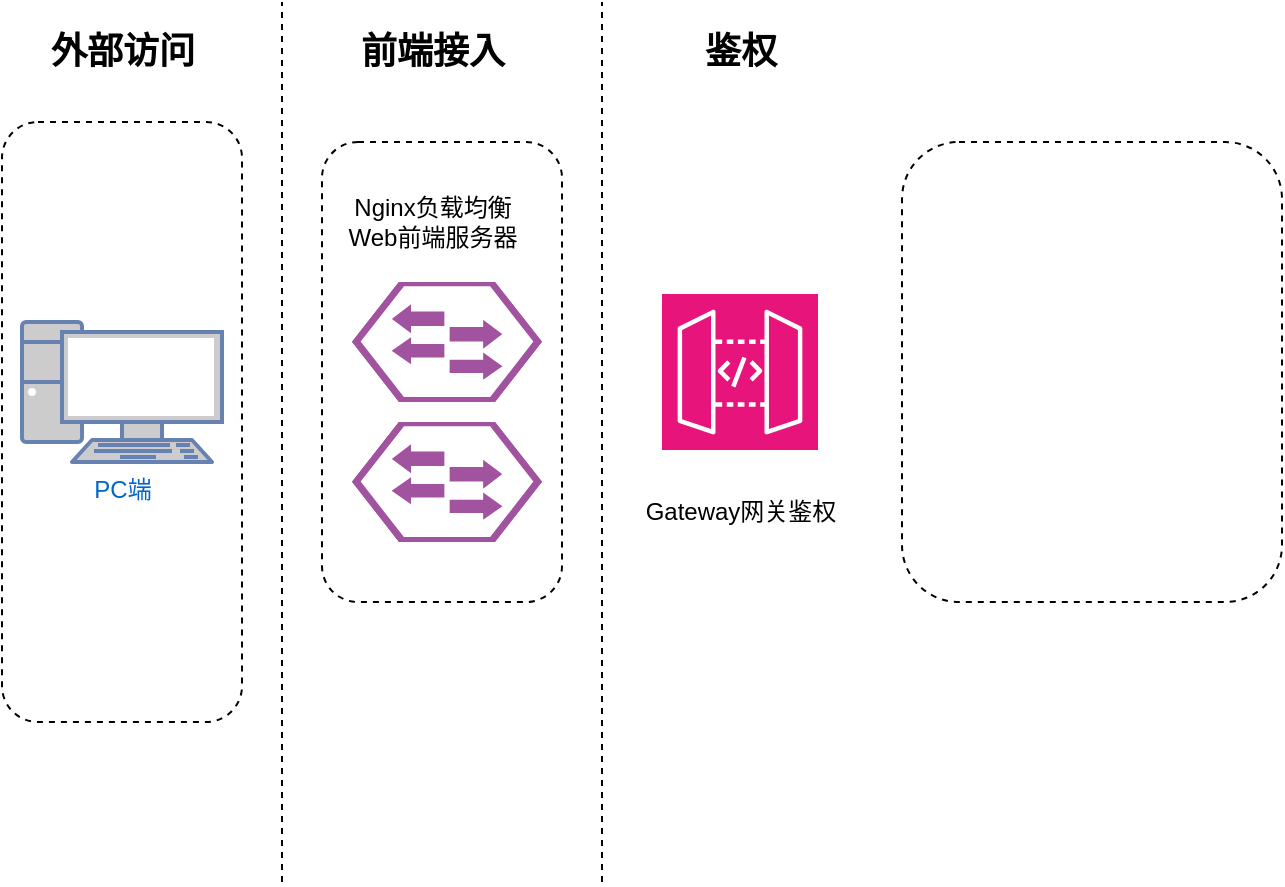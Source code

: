 <mxfile version="24.0.5" type="github">
  <diagram name="第 1 页" id="UEVJXnBHdPSzS9DN39Q3">
    <mxGraphModel dx="1060" dy="618" grid="1" gridSize="10" guides="1" tooltips="1" connect="1" arrows="1" fold="1" page="1" pageScale="1" pageWidth="827" pageHeight="1169" math="0" shadow="0">
      <root>
        <mxCell id="0" />
        <mxCell id="1" parent="0" />
        <mxCell id="Y1PHwbgM20A0MRqoEUd3-15" value="" style="rounded=1;whiteSpace=wrap;html=1;dashed=1;" vertex="1" parent="1">
          <mxGeometry x="190" y="160" width="120" height="230" as="geometry" />
        </mxCell>
        <mxCell id="Y1PHwbgM20A0MRqoEUd3-2" value="" style="rounded=1;whiteSpace=wrap;html=1;dashed=1;" vertex="1" parent="1">
          <mxGeometry x="30" y="150" width="120" height="300" as="geometry" />
        </mxCell>
        <mxCell id="Y1PHwbgM20A0MRqoEUd3-4" value="" style="endArrow=none;dashed=1;html=1;rounded=0;fontStyle=0;fontWeight=1;strokeColor=default;" edge="1" parent="1">
          <mxGeometry width="50" height="50" relative="1" as="geometry">
            <mxPoint x="170" y="530" as="sourcePoint" />
            <mxPoint x="170" y="90" as="targetPoint" />
          </mxGeometry>
        </mxCell>
        <mxCell id="Y1PHwbgM20A0MRqoEUd3-6" value="&lt;b&gt;&lt;font style=&quot;font-size: 18px;&quot;&gt;外部访问&lt;/font&gt;&lt;/b&gt;" style="text;html=1;align=center;verticalAlign=middle;resizable=0;points=[];autosize=1;strokeColor=none;fillColor=none;fontFamily=Helvetica;fontSize=12;fontColor=default;" vertex="1" parent="1">
          <mxGeometry x="40" y="95" width="100" height="40" as="geometry" />
        </mxCell>
        <mxCell id="Y1PHwbgM20A0MRqoEUd3-7" value="PC端" style="fontColor=#0066CC;verticalAlign=top;verticalLabelPosition=bottom;labelPosition=center;align=center;html=1;outlineConnect=0;fillColor=#CCCCCC;strokeColor=#6881B3;gradientColor=none;gradientDirection=north;strokeWidth=2;shape=mxgraph.networks.pc;rounded=0;fontFamily=Helvetica;fontSize=12;" vertex="1" parent="1">
          <mxGeometry x="40" y="250" width="100" height="70" as="geometry" />
        </mxCell>
        <mxCell id="Y1PHwbgM20A0MRqoEUd3-8" value="" style="endArrow=none;dashed=1;html=1;rounded=0;fontFamily=Helvetica;fontSize=12;fontColor=default;" edge="1" parent="1">
          <mxGeometry width="50" height="50" relative="1" as="geometry">
            <mxPoint x="330" y="530" as="sourcePoint" />
            <mxPoint x="330" y="90" as="targetPoint" />
          </mxGeometry>
        </mxCell>
        <mxCell id="Y1PHwbgM20A0MRqoEUd3-9" value="&lt;b&gt;&lt;font style=&quot;font-size: 18px;&quot;&gt;前端接入&lt;/font&gt;&lt;/b&gt;" style="text;html=1;align=center;verticalAlign=middle;resizable=0;points=[];autosize=1;strokeColor=none;fillColor=none;fontFamily=Helvetica;fontSize=12;fontColor=default;" vertex="1" parent="1">
          <mxGeometry x="195" y="95" width="100" height="40" as="geometry" />
        </mxCell>
        <mxCell id="Y1PHwbgM20A0MRqoEUd3-10" value="" style="rounded=1;whiteSpace=wrap;html=1;dashed=1;verticalLabelPosition=bottom;sketch=0;fillColor=#A153A0;strokeColor=#ffffff;verticalAlign=top;points=[[0,0.5,0],[0.125,0.25,0],[0.25,0,0],[0.5,0,0],[0.75,0,0],[0.875,0.25,0],[1,0.5,0],[0.875,0.75,0],[0.75,1,0],[0.5,1,0],[0.125,0.75,0]];pointerEvents=1;shape=mxgraph.cisco_safe.compositeIcon;bgIcon=mxgraph.cisco_safe.design.blank_device;resIcon=mxgraph.cisco_safe.design.access_switch_2;" vertex="1" parent="1">
          <mxGeometry x="205" y="230" width="95" height="60" as="geometry" />
        </mxCell>
        <mxCell id="Y1PHwbgM20A0MRqoEUd3-12" value="" style="rounded=1;whiteSpace=wrap;html=1;dashed=1;verticalLabelPosition=bottom;sketch=0;fillColor=#A153A0;strokeColor=#ffffff;verticalAlign=top;points=[[0,0.5,0],[0.125,0.25,0],[0.25,0,0],[0.5,0,0],[0.75,0,0],[0.875,0.25,0],[1,0.5,0],[0.875,0.75,0],[0.75,1,0],[0.5,1,0],[0.125,0.75,0]];pointerEvents=1;shape=mxgraph.cisco_safe.compositeIcon;bgIcon=mxgraph.cisco_safe.design.blank_device;resIcon=mxgraph.cisco_safe.design.access_switch_2;" vertex="1" parent="1">
          <mxGeometry x="205" y="300" width="95" height="60" as="geometry" />
        </mxCell>
        <mxCell id="Y1PHwbgM20A0MRqoEUd3-13" value="Nginx负载均衡&lt;br&gt;Web前端服务器" style="text;html=1;align=center;verticalAlign=middle;resizable=0;points=[];autosize=1;strokeColor=none;fillColor=none;fontFamily=Helvetica;fontSize=12;fontColor=default;" vertex="1" parent="1">
          <mxGeometry x="190" y="180" width="110" height="40" as="geometry" />
        </mxCell>
        <mxCell id="Y1PHwbgM20A0MRqoEUd3-18" value="" style="sketch=0;points=[[0,0,0],[0.25,0,0],[0.5,0,0],[0.75,0,0],[1,0,0],[0,1,0],[0.25,1,0],[0.5,1,0],[0.75,1,0],[1,1,0],[0,0.25,0],[0,0.5,0],[0,0.75,0],[1,0.25,0],[1,0.5,0],[1,0.75,0]];outlineConnect=0;fontColor=#232F3E;fillColor=#E7157B;strokeColor=#ffffff;dashed=0;verticalLabelPosition=bottom;verticalAlign=top;align=center;html=1;fontSize=12;fontStyle=0;aspect=fixed;shape=mxgraph.aws4.resourceIcon;resIcon=mxgraph.aws4.api_gateway;rounded=0;fontFamily=Helvetica;" vertex="1" parent="1">
          <mxGeometry x="360" y="236" width="78" height="78" as="geometry" />
        </mxCell>
        <mxCell id="Y1PHwbgM20A0MRqoEUd3-19" value="&lt;span style=&quot;font-size: 18px;&quot;&gt;&lt;b&gt;鉴权&lt;/b&gt;&lt;/span&gt;" style="text;html=1;align=center;verticalAlign=middle;resizable=0;points=[];autosize=1;strokeColor=none;fillColor=none;fontFamily=Helvetica;fontSize=12;fontColor=default;" vertex="1" parent="1">
          <mxGeometry x="369" y="95" width="60" height="40" as="geometry" />
        </mxCell>
        <mxCell id="Y1PHwbgM20A0MRqoEUd3-20" value="Gateway网关鉴权" style="text;html=1;align=center;verticalAlign=middle;resizable=0;points=[];autosize=1;strokeColor=none;fillColor=none;fontFamily=Helvetica;fontSize=12;fontColor=default;" vertex="1" parent="1">
          <mxGeometry x="339" y="330" width="120" height="30" as="geometry" />
        </mxCell>
        <mxCell id="Y1PHwbgM20A0MRqoEUd3-21" value="" style="rounded=1;whiteSpace=wrap;html=1;dashed=1;" vertex="1" parent="1">
          <mxGeometry x="480" y="160" width="190" height="230" as="geometry" />
        </mxCell>
      </root>
    </mxGraphModel>
  </diagram>
</mxfile>
